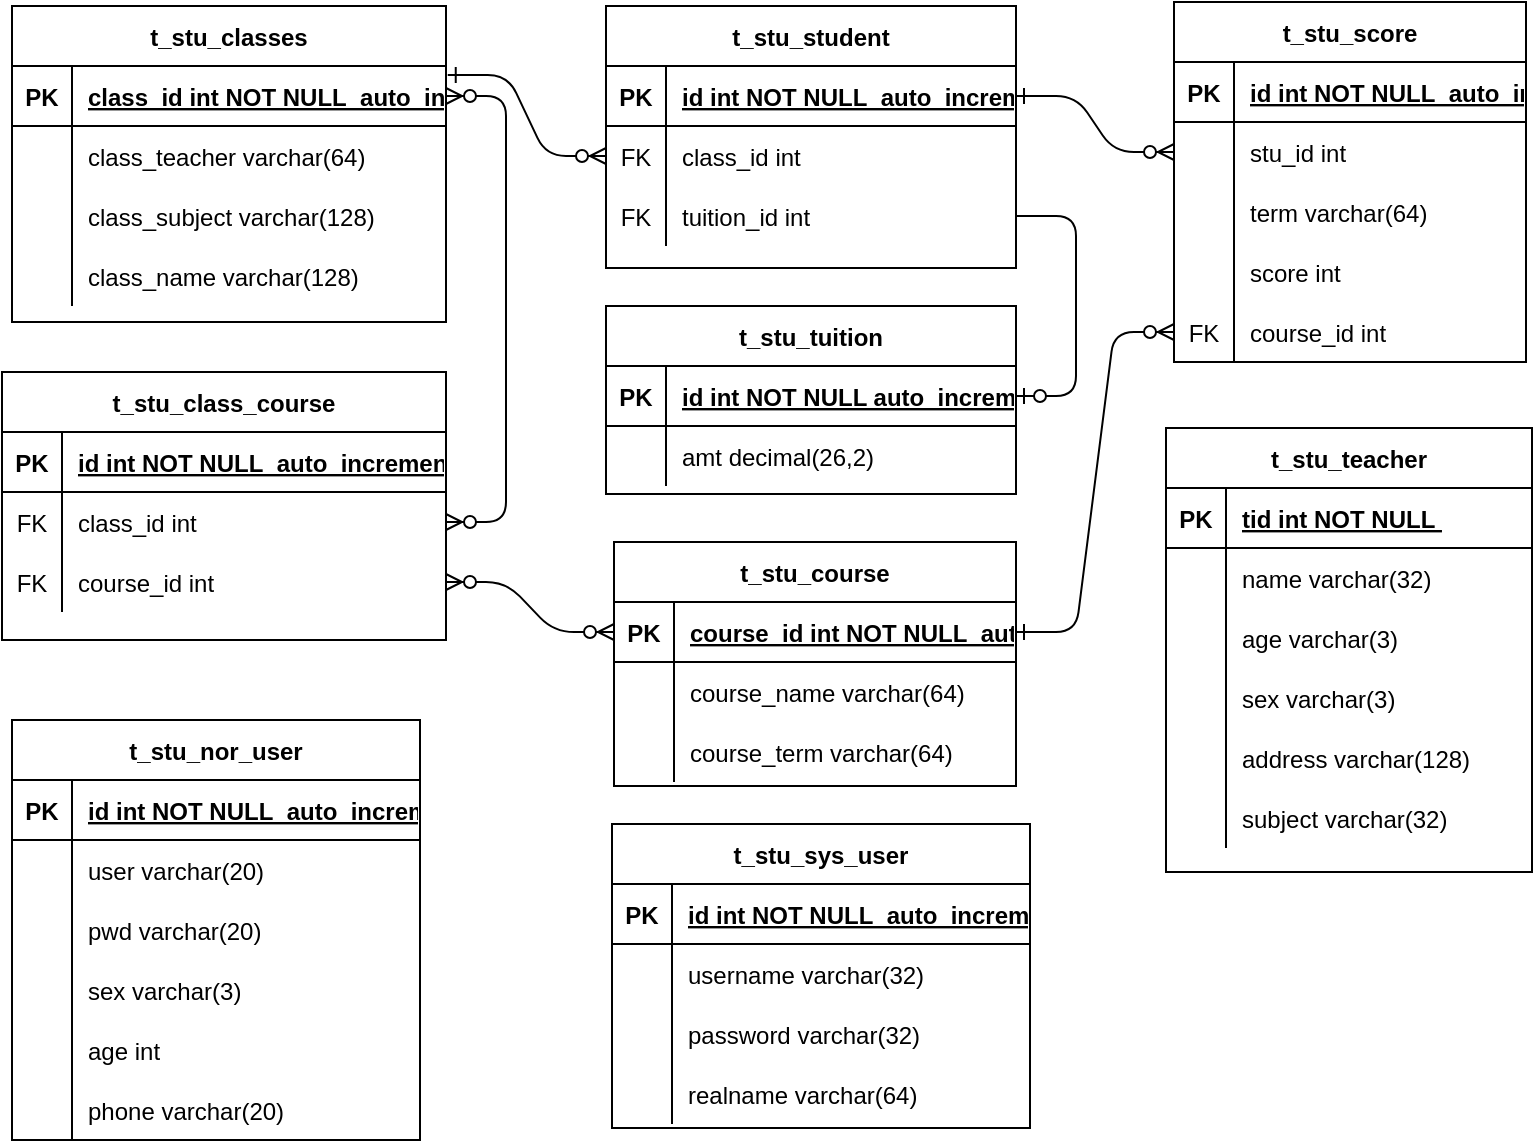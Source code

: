 <mxfile version="21.1.8" type="github">
  <diagram id="R2lEEEUBdFMjLlhIrx00" name="Page-1">
    <mxGraphModel dx="1657" dy="565" grid="0" gridSize="10" guides="0" tooltips="0" connect="1" arrows="1" fold="1" page="0" pageScale="1" pageWidth="850" pageHeight="1100" math="0" shadow="0" extFonts="Permanent Marker^https://fonts.googleapis.com/css?family=Permanent+Marker">
      <root>
        <mxCell id="0" />
        <mxCell id="1" parent="0" />
        <mxCell id="C-vyLk0tnHw3VtMMgP7b-1" value="" style="edgeStyle=entityRelationEdgeStyle;endArrow=ERzeroToMany;startArrow=ERone;endFill=1;startFill=0;entryX=0;entryY=0.5;entryDx=0;entryDy=0;" parent="1" source="C-vyLk0tnHw3VtMMgP7b-24" target="CtIm1DwIlaCjis7J_tnF-36" edge="1">
          <mxGeometry width="100" height="100" relative="1" as="geometry">
            <mxPoint x="340" y="720" as="sourcePoint" />
            <mxPoint x="440" y="620" as="targetPoint" />
          </mxGeometry>
        </mxCell>
        <mxCell id="C-vyLk0tnHw3VtMMgP7b-23" value="t_stu_student" style="shape=table;startSize=30;container=1;collapsible=1;childLayout=tableLayout;fixedRows=1;rowLines=0;fontStyle=1;align=center;resizeLast=1;" parent="1" vertex="1">
          <mxGeometry x="120" y="120" width="205" height="131" as="geometry">
            <mxRectangle x="120" y="120" width="120" height="30" as="alternateBounds" />
          </mxGeometry>
        </mxCell>
        <mxCell id="C-vyLk0tnHw3VtMMgP7b-24" value="" style="shape=partialRectangle;collapsible=0;dropTarget=0;pointerEvents=0;fillColor=none;points=[[0,0.5],[1,0.5]];portConstraint=eastwest;top=0;left=0;right=0;bottom=1;" parent="C-vyLk0tnHw3VtMMgP7b-23" vertex="1">
          <mxGeometry y="30" width="205" height="30" as="geometry" />
        </mxCell>
        <mxCell id="C-vyLk0tnHw3VtMMgP7b-25" value="PK" style="shape=partialRectangle;overflow=hidden;connectable=0;fillColor=none;top=0;left=0;bottom=0;right=0;fontStyle=1;" parent="C-vyLk0tnHw3VtMMgP7b-24" vertex="1">
          <mxGeometry width="30" height="30" as="geometry">
            <mxRectangle width="30" height="30" as="alternateBounds" />
          </mxGeometry>
        </mxCell>
        <mxCell id="C-vyLk0tnHw3VtMMgP7b-26" value="id int NOT NULL  auto_increment" style="shape=partialRectangle;overflow=hidden;connectable=0;fillColor=none;top=0;left=0;bottom=0;right=0;align=left;spacingLeft=6;fontStyle=5;" parent="C-vyLk0tnHw3VtMMgP7b-24" vertex="1">
          <mxGeometry x="30" width="175" height="30" as="geometry">
            <mxRectangle width="175" height="30" as="alternateBounds" />
          </mxGeometry>
        </mxCell>
        <mxCell id="C-vyLk0tnHw3VtMMgP7b-27" value="" style="shape=partialRectangle;collapsible=0;dropTarget=0;pointerEvents=0;fillColor=none;points=[[0,0.5],[1,0.5]];portConstraint=eastwest;top=0;left=0;right=0;bottom=0;" parent="C-vyLk0tnHw3VtMMgP7b-23" vertex="1">
          <mxGeometry y="60" width="205" height="30" as="geometry" />
        </mxCell>
        <mxCell id="C-vyLk0tnHw3VtMMgP7b-28" value="FK" style="shape=partialRectangle;overflow=hidden;connectable=0;fillColor=none;top=0;left=0;bottom=0;right=0;" parent="C-vyLk0tnHw3VtMMgP7b-27" vertex="1">
          <mxGeometry width="30" height="30" as="geometry">
            <mxRectangle width="30" height="30" as="alternateBounds" />
          </mxGeometry>
        </mxCell>
        <mxCell id="C-vyLk0tnHw3VtMMgP7b-29" value="class_id int" style="shape=partialRectangle;overflow=hidden;connectable=0;fillColor=none;top=0;left=0;bottom=0;right=0;align=left;spacingLeft=6;" parent="C-vyLk0tnHw3VtMMgP7b-27" vertex="1">
          <mxGeometry x="30" width="175" height="30" as="geometry">
            <mxRectangle width="175" height="30" as="alternateBounds" />
          </mxGeometry>
        </mxCell>
        <mxCell id="CtIm1DwIlaCjis7J_tnF-2" value="" style="shape=partialRectangle;collapsible=0;dropTarget=0;pointerEvents=0;fillColor=none;points=[[0,0.5],[1,0.5]];portConstraint=eastwest;top=0;left=0;right=0;bottom=0;" parent="C-vyLk0tnHw3VtMMgP7b-23" vertex="1">
          <mxGeometry y="90" width="205" height="30" as="geometry" />
        </mxCell>
        <mxCell id="CtIm1DwIlaCjis7J_tnF-3" value="FK" style="shape=partialRectangle;overflow=hidden;connectable=0;fillColor=none;top=0;left=0;bottom=0;right=0;" parent="CtIm1DwIlaCjis7J_tnF-2" vertex="1">
          <mxGeometry width="30" height="30" as="geometry">
            <mxRectangle width="30" height="30" as="alternateBounds" />
          </mxGeometry>
        </mxCell>
        <mxCell id="CtIm1DwIlaCjis7J_tnF-4" value="tuition_id int" style="shape=partialRectangle;overflow=hidden;connectable=0;fillColor=none;top=0;left=0;bottom=0;right=0;align=left;spacingLeft=6;" parent="CtIm1DwIlaCjis7J_tnF-2" vertex="1">
          <mxGeometry x="30" width="175" height="30" as="geometry">
            <mxRectangle width="175" height="30" as="alternateBounds" />
          </mxGeometry>
        </mxCell>
        <mxCell id="CtIm1DwIlaCjis7J_tnF-5" value="t_stu_course" style="shape=table;startSize=30;container=1;collapsible=1;childLayout=tableLayout;fixedRows=1;rowLines=0;fontStyle=1;align=center;resizeLast=1;" parent="1" vertex="1">
          <mxGeometry x="124" y="388" width="201" height="122" as="geometry">
            <mxRectangle x="120" y="120" width="120" height="30" as="alternateBounds" />
          </mxGeometry>
        </mxCell>
        <mxCell id="CtIm1DwIlaCjis7J_tnF-6" value="" style="shape=partialRectangle;collapsible=0;dropTarget=0;pointerEvents=0;fillColor=none;points=[[0,0.5],[1,0.5]];portConstraint=eastwest;top=0;left=0;right=0;bottom=1;" parent="CtIm1DwIlaCjis7J_tnF-5" vertex="1">
          <mxGeometry y="30" width="201" height="30" as="geometry" />
        </mxCell>
        <mxCell id="CtIm1DwIlaCjis7J_tnF-7" value="PK" style="shape=partialRectangle;overflow=hidden;connectable=0;fillColor=none;top=0;left=0;bottom=0;right=0;fontStyle=1;" parent="CtIm1DwIlaCjis7J_tnF-6" vertex="1">
          <mxGeometry width="30" height="30" as="geometry">
            <mxRectangle width="30" height="30" as="alternateBounds" />
          </mxGeometry>
        </mxCell>
        <mxCell id="CtIm1DwIlaCjis7J_tnF-8" value="course_id int NOT NULL  auto_increment" style="shape=partialRectangle;overflow=hidden;connectable=0;fillColor=none;top=0;left=0;bottom=0;right=0;align=left;spacingLeft=6;fontStyle=5;" parent="CtIm1DwIlaCjis7J_tnF-6" vertex="1">
          <mxGeometry x="30" width="171" height="30" as="geometry">
            <mxRectangle width="171" height="30" as="alternateBounds" />
          </mxGeometry>
        </mxCell>
        <mxCell id="CtIm1DwIlaCjis7J_tnF-9" value="" style="shape=partialRectangle;collapsible=0;dropTarget=0;pointerEvents=0;fillColor=none;points=[[0,0.5],[1,0.5]];portConstraint=eastwest;top=0;left=0;right=0;bottom=0;" parent="CtIm1DwIlaCjis7J_tnF-5" vertex="1">
          <mxGeometry y="60" width="201" height="30" as="geometry" />
        </mxCell>
        <mxCell id="CtIm1DwIlaCjis7J_tnF-10" value="" style="shape=partialRectangle;overflow=hidden;connectable=0;fillColor=none;top=0;left=0;bottom=0;right=0;" parent="CtIm1DwIlaCjis7J_tnF-9" vertex="1">
          <mxGeometry width="30" height="30" as="geometry">
            <mxRectangle width="30" height="30" as="alternateBounds" />
          </mxGeometry>
        </mxCell>
        <mxCell id="CtIm1DwIlaCjis7J_tnF-11" value="course_name varchar(64)" style="shape=partialRectangle;overflow=hidden;connectable=0;fillColor=none;top=0;left=0;bottom=0;right=0;align=left;spacingLeft=6;" parent="CtIm1DwIlaCjis7J_tnF-9" vertex="1">
          <mxGeometry x="30" width="171" height="30" as="geometry">
            <mxRectangle width="171" height="30" as="alternateBounds" />
          </mxGeometry>
        </mxCell>
        <mxCell id="CtIm1DwIlaCjis7J_tnF-12" value="" style="shape=partialRectangle;collapsible=0;dropTarget=0;pointerEvents=0;fillColor=none;points=[[0,0.5],[1,0.5]];portConstraint=eastwest;top=0;left=0;right=0;bottom=0;" parent="CtIm1DwIlaCjis7J_tnF-5" vertex="1">
          <mxGeometry y="90" width="201" height="30" as="geometry" />
        </mxCell>
        <mxCell id="CtIm1DwIlaCjis7J_tnF-13" value="" style="shape=partialRectangle;overflow=hidden;connectable=0;fillColor=none;top=0;left=0;bottom=0;right=0;" parent="CtIm1DwIlaCjis7J_tnF-12" vertex="1">
          <mxGeometry width="30" height="30" as="geometry">
            <mxRectangle width="30" height="30" as="alternateBounds" />
          </mxGeometry>
        </mxCell>
        <mxCell id="CtIm1DwIlaCjis7J_tnF-14" value="course_term varchar(64)" style="shape=partialRectangle;overflow=hidden;connectable=0;fillColor=none;top=0;left=0;bottom=0;right=0;align=left;spacingLeft=6;" parent="CtIm1DwIlaCjis7J_tnF-12" vertex="1">
          <mxGeometry x="30" width="171" height="30" as="geometry">
            <mxRectangle width="171" height="30" as="alternateBounds" />
          </mxGeometry>
        </mxCell>
        <mxCell id="CtIm1DwIlaCjis7J_tnF-15" value="t_stu_classes" style="shape=table;startSize=30;container=1;collapsible=1;childLayout=tableLayout;fixedRows=1;rowLines=0;fontStyle=1;align=center;resizeLast=1;" parent="1" vertex="1">
          <mxGeometry x="-177" y="120" width="217" height="158" as="geometry">
            <mxRectangle x="120" y="120" width="120" height="30" as="alternateBounds" />
          </mxGeometry>
        </mxCell>
        <mxCell id="CtIm1DwIlaCjis7J_tnF-16" value="" style="shape=partialRectangle;collapsible=0;dropTarget=0;pointerEvents=0;fillColor=none;points=[[0,0.5],[1,0.5]];portConstraint=eastwest;top=0;left=0;right=0;bottom=1;" parent="CtIm1DwIlaCjis7J_tnF-15" vertex="1">
          <mxGeometry y="30" width="217" height="30" as="geometry" />
        </mxCell>
        <mxCell id="CtIm1DwIlaCjis7J_tnF-17" value="PK" style="shape=partialRectangle;overflow=hidden;connectable=0;fillColor=none;top=0;left=0;bottom=0;right=0;fontStyle=1;" parent="CtIm1DwIlaCjis7J_tnF-16" vertex="1">
          <mxGeometry width="30" height="30" as="geometry">
            <mxRectangle width="30" height="30" as="alternateBounds" />
          </mxGeometry>
        </mxCell>
        <mxCell id="CtIm1DwIlaCjis7J_tnF-18" value="class_id int NOT NULL  auto_increment" style="shape=partialRectangle;overflow=hidden;connectable=0;fillColor=none;top=0;left=0;bottom=0;right=0;align=left;spacingLeft=6;fontStyle=5;" parent="CtIm1DwIlaCjis7J_tnF-16" vertex="1">
          <mxGeometry x="30" width="187" height="30" as="geometry">
            <mxRectangle width="187" height="30" as="alternateBounds" />
          </mxGeometry>
        </mxCell>
        <mxCell id="CtIm1DwIlaCjis7J_tnF-19" value="" style="shape=partialRectangle;collapsible=0;dropTarget=0;pointerEvents=0;fillColor=none;points=[[0,0.5],[1,0.5]];portConstraint=eastwest;top=0;left=0;right=0;bottom=0;" parent="CtIm1DwIlaCjis7J_tnF-15" vertex="1">
          <mxGeometry y="60" width="217" height="30" as="geometry" />
        </mxCell>
        <mxCell id="CtIm1DwIlaCjis7J_tnF-20" value="" style="shape=partialRectangle;overflow=hidden;connectable=0;fillColor=none;top=0;left=0;bottom=0;right=0;" parent="CtIm1DwIlaCjis7J_tnF-19" vertex="1">
          <mxGeometry width="30" height="30" as="geometry">
            <mxRectangle width="30" height="30" as="alternateBounds" />
          </mxGeometry>
        </mxCell>
        <mxCell id="CtIm1DwIlaCjis7J_tnF-21" value="class_teacher varchar(64)" style="shape=partialRectangle;overflow=hidden;connectable=0;fillColor=none;top=0;left=0;bottom=0;right=0;align=left;spacingLeft=6;" parent="CtIm1DwIlaCjis7J_tnF-19" vertex="1">
          <mxGeometry x="30" width="187" height="30" as="geometry">
            <mxRectangle width="187" height="30" as="alternateBounds" />
          </mxGeometry>
        </mxCell>
        <mxCell id="CtIm1DwIlaCjis7J_tnF-22" value="" style="shape=partialRectangle;collapsible=0;dropTarget=0;pointerEvents=0;fillColor=none;points=[[0,0.5],[1,0.5]];portConstraint=eastwest;top=0;left=0;right=0;bottom=0;" parent="CtIm1DwIlaCjis7J_tnF-15" vertex="1">
          <mxGeometry y="90" width="217" height="30" as="geometry" />
        </mxCell>
        <mxCell id="CtIm1DwIlaCjis7J_tnF-23" value="" style="shape=partialRectangle;overflow=hidden;connectable=0;fillColor=none;top=0;left=0;bottom=0;right=0;" parent="CtIm1DwIlaCjis7J_tnF-22" vertex="1">
          <mxGeometry width="30" height="30" as="geometry">
            <mxRectangle width="30" height="30" as="alternateBounds" />
          </mxGeometry>
        </mxCell>
        <mxCell id="CtIm1DwIlaCjis7J_tnF-24" value="class_subject varchar(128)" style="shape=partialRectangle;overflow=hidden;connectable=0;fillColor=none;top=0;left=0;bottom=0;right=0;align=left;spacingLeft=6;" parent="CtIm1DwIlaCjis7J_tnF-22" vertex="1">
          <mxGeometry x="30" width="187" height="30" as="geometry">
            <mxRectangle width="187" height="30" as="alternateBounds" />
          </mxGeometry>
        </mxCell>
        <mxCell id="CtIm1DwIlaCjis7J_tnF-25" value="" style="shape=partialRectangle;collapsible=0;dropTarget=0;pointerEvents=0;fillColor=none;points=[[0,0.5],[1,0.5]];portConstraint=eastwest;top=0;left=0;right=0;bottom=0;" parent="CtIm1DwIlaCjis7J_tnF-15" vertex="1">
          <mxGeometry y="120" width="217" height="30" as="geometry" />
        </mxCell>
        <mxCell id="CtIm1DwIlaCjis7J_tnF-26" value="" style="shape=partialRectangle;overflow=hidden;connectable=0;fillColor=none;top=0;left=0;bottom=0;right=0;" parent="CtIm1DwIlaCjis7J_tnF-25" vertex="1">
          <mxGeometry width="30" height="30" as="geometry">
            <mxRectangle width="30" height="30" as="alternateBounds" />
          </mxGeometry>
        </mxCell>
        <mxCell id="CtIm1DwIlaCjis7J_tnF-27" value="class_name varchar(128)" style="shape=partialRectangle;overflow=hidden;connectable=0;fillColor=none;top=0;left=0;bottom=0;right=0;align=left;spacingLeft=6;" parent="CtIm1DwIlaCjis7J_tnF-25" vertex="1">
          <mxGeometry x="30" width="187" height="30" as="geometry">
            <mxRectangle width="187" height="30" as="alternateBounds" />
          </mxGeometry>
        </mxCell>
        <mxCell id="CtIm1DwIlaCjis7J_tnF-32" value="t_stu_score" style="shape=table;startSize=30;container=1;collapsible=1;childLayout=tableLayout;fixedRows=1;rowLines=0;fontStyle=1;align=center;resizeLast=1;" parent="1" vertex="1">
          <mxGeometry x="404" y="118" width="176" height="180" as="geometry">
            <mxRectangle x="450" y="119" width="120" height="30" as="alternateBounds" />
          </mxGeometry>
        </mxCell>
        <mxCell id="CtIm1DwIlaCjis7J_tnF-33" value="" style="shape=partialRectangle;collapsible=0;dropTarget=0;pointerEvents=0;fillColor=none;points=[[0,0.5],[1,0.5]];portConstraint=eastwest;top=0;left=0;right=0;bottom=1;" parent="CtIm1DwIlaCjis7J_tnF-32" vertex="1">
          <mxGeometry y="30" width="176" height="30" as="geometry" />
        </mxCell>
        <mxCell id="CtIm1DwIlaCjis7J_tnF-34" value="PK" style="shape=partialRectangle;overflow=hidden;connectable=0;fillColor=none;top=0;left=0;bottom=0;right=0;fontStyle=1;" parent="CtIm1DwIlaCjis7J_tnF-33" vertex="1">
          <mxGeometry width="30" height="30" as="geometry">
            <mxRectangle width="30" height="30" as="alternateBounds" />
          </mxGeometry>
        </mxCell>
        <mxCell id="CtIm1DwIlaCjis7J_tnF-35" value="id int NOT NULL  auto_increment" style="shape=partialRectangle;overflow=hidden;connectable=0;fillColor=none;top=0;left=0;bottom=0;right=0;align=left;spacingLeft=6;fontStyle=5;" parent="CtIm1DwIlaCjis7J_tnF-33" vertex="1">
          <mxGeometry x="30" width="146" height="30" as="geometry">
            <mxRectangle width="146" height="30" as="alternateBounds" />
          </mxGeometry>
        </mxCell>
        <mxCell id="CtIm1DwIlaCjis7J_tnF-36" value="" style="shape=partialRectangle;collapsible=0;dropTarget=0;pointerEvents=0;fillColor=none;points=[[0,0.5],[1,0.5]];portConstraint=eastwest;top=0;left=0;right=0;bottom=0;" parent="CtIm1DwIlaCjis7J_tnF-32" vertex="1">
          <mxGeometry y="60" width="176" height="30" as="geometry" />
        </mxCell>
        <mxCell id="CtIm1DwIlaCjis7J_tnF-37" value="" style="shape=partialRectangle;overflow=hidden;connectable=0;fillColor=none;top=0;left=0;bottom=0;right=0;" parent="CtIm1DwIlaCjis7J_tnF-36" vertex="1">
          <mxGeometry width="30" height="30" as="geometry">
            <mxRectangle width="30" height="30" as="alternateBounds" />
          </mxGeometry>
        </mxCell>
        <mxCell id="CtIm1DwIlaCjis7J_tnF-38" value="stu_id int" style="shape=partialRectangle;overflow=hidden;connectable=0;fillColor=none;top=0;left=0;bottom=0;right=0;align=left;spacingLeft=6;" parent="CtIm1DwIlaCjis7J_tnF-36" vertex="1">
          <mxGeometry x="30" width="146" height="30" as="geometry">
            <mxRectangle width="146" height="30" as="alternateBounds" />
          </mxGeometry>
        </mxCell>
        <mxCell id="CtIm1DwIlaCjis7J_tnF-39" value="" style="shape=partialRectangle;collapsible=0;dropTarget=0;pointerEvents=0;fillColor=none;points=[[0,0.5],[1,0.5]];portConstraint=eastwest;top=0;left=0;right=0;bottom=0;" parent="CtIm1DwIlaCjis7J_tnF-32" vertex="1">
          <mxGeometry y="90" width="176" height="30" as="geometry" />
        </mxCell>
        <mxCell id="CtIm1DwIlaCjis7J_tnF-40" value="" style="shape=partialRectangle;overflow=hidden;connectable=0;fillColor=none;top=0;left=0;bottom=0;right=0;" parent="CtIm1DwIlaCjis7J_tnF-39" vertex="1">
          <mxGeometry width="30" height="30" as="geometry">
            <mxRectangle width="30" height="30" as="alternateBounds" />
          </mxGeometry>
        </mxCell>
        <mxCell id="CtIm1DwIlaCjis7J_tnF-41" value="term varchar(64)" style="shape=partialRectangle;overflow=hidden;connectable=0;fillColor=none;top=0;left=0;bottom=0;right=0;align=left;spacingLeft=6;" parent="CtIm1DwIlaCjis7J_tnF-39" vertex="1">
          <mxGeometry x="30" width="146" height="30" as="geometry">
            <mxRectangle width="146" height="30" as="alternateBounds" />
          </mxGeometry>
        </mxCell>
        <mxCell id="CtIm1DwIlaCjis7J_tnF-42" value="" style="shape=partialRectangle;collapsible=0;dropTarget=0;pointerEvents=0;fillColor=none;points=[[0,0.5],[1,0.5]];portConstraint=eastwest;top=0;left=0;right=0;bottom=0;" parent="CtIm1DwIlaCjis7J_tnF-32" vertex="1">
          <mxGeometry y="120" width="176" height="30" as="geometry" />
        </mxCell>
        <mxCell id="CtIm1DwIlaCjis7J_tnF-43" value="" style="shape=partialRectangle;overflow=hidden;connectable=0;fillColor=none;top=0;left=0;bottom=0;right=0;" parent="CtIm1DwIlaCjis7J_tnF-42" vertex="1">
          <mxGeometry width="30" height="30" as="geometry">
            <mxRectangle width="30" height="30" as="alternateBounds" />
          </mxGeometry>
        </mxCell>
        <mxCell id="CtIm1DwIlaCjis7J_tnF-44" value="score int" style="shape=partialRectangle;overflow=hidden;connectable=0;fillColor=none;top=0;left=0;bottom=0;right=0;align=left;spacingLeft=6;" parent="CtIm1DwIlaCjis7J_tnF-42" vertex="1">
          <mxGeometry x="30" width="146" height="30" as="geometry">
            <mxRectangle width="146" height="30" as="alternateBounds" />
          </mxGeometry>
        </mxCell>
        <mxCell id="CtIm1DwIlaCjis7J_tnF-45" value="" style="shape=partialRectangle;collapsible=0;dropTarget=0;pointerEvents=0;fillColor=none;points=[[0,0.5],[1,0.5]];portConstraint=eastwest;top=0;left=0;right=0;bottom=0;" parent="CtIm1DwIlaCjis7J_tnF-32" vertex="1">
          <mxGeometry y="150" width="176" height="30" as="geometry" />
        </mxCell>
        <mxCell id="CtIm1DwIlaCjis7J_tnF-46" value="FK" style="shape=partialRectangle;overflow=hidden;connectable=0;fillColor=none;top=0;left=0;bottom=0;right=0;" parent="CtIm1DwIlaCjis7J_tnF-45" vertex="1">
          <mxGeometry width="30" height="30" as="geometry">
            <mxRectangle width="30" height="30" as="alternateBounds" />
          </mxGeometry>
        </mxCell>
        <mxCell id="CtIm1DwIlaCjis7J_tnF-47" value="course_id int" style="shape=partialRectangle;overflow=hidden;connectable=0;fillColor=none;top=0;left=0;bottom=0;right=0;align=left;spacingLeft=6;" parent="CtIm1DwIlaCjis7J_tnF-45" vertex="1">
          <mxGeometry x="30" width="146" height="30" as="geometry">
            <mxRectangle width="146" height="30" as="alternateBounds" />
          </mxGeometry>
        </mxCell>
        <mxCell id="CtIm1DwIlaCjis7J_tnF-48" value="" style="edgeStyle=entityRelationEdgeStyle;endArrow=ERzeroToMany;startArrow=ERone;endFill=1;startFill=0;exitX=1;exitY=0.5;exitDx=0;exitDy=0;" parent="1" source="CtIm1DwIlaCjis7J_tnF-6" target="CtIm1DwIlaCjis7J_tnF-45" edge="1">
          <mxGeometry width="100" height="100" relative="1" as="geometry">
            <mxPoint x="380" y="175" as="sourcePoint" />
            <mxPoint x="460" y="185" as="targetPoint" />
          </mxGeometry>
        </mxCell>
        <mxCell id="CtIm1DwIlaCjis7J_tnF-49" value="t_stu_class_course" style="shape=table;startSize=30;container=1;collapsible=1;childLayout=tableLayout;fixedRows=1;rowLines=0;fontStyle=1;align=center;resizeLast=1;" parent="1" vertex="1">
          <mxGeometry x="-182" y="303" width="222" height="134" as="geometry">
            <mxRectangle x="120" y="120" width="120" height="30" as="alternateBounds" />
          </mxGeometry>
        </mxCell>
        <mxCell id="CtIm1DwIlaCjis7J_tnF-50" value="" style="shape=partialRectangle;collapsible=0;dropTarget=0;pointerEvents=0;fillColor=none;points=[[0,0.5],[1,0.5]];portConstraint=eastwest;top=0;left=0;right=0;bottom=1;" parent="CtIm1DwIlaCjis7J_tnF-49" vertex="1">
          <mxGeometry y="30" width="222" height="30" as="geometry" />
        </mxCell>
        <mxCell id="CtIm1DwIlaCjis7J_tnF-51" value="PK" style="shape=partialRectangle;overflow=hidden;connectable=0;fillColor=none;top=0;left=0;bottom=0;right=0;fontStyle=1;" parent="CtIm1DwIlaCjis7J_tnF-50" vertex="1">
          <mxGeometry width="30" height="30" as="geometry">
            <mxRectangle width="30" height="30" as="alternateBounds" />
          </mxGeometry>
        </mxCell>
        <mxCell id="CtIm1DwIlaCjis7J_tnF-52" value="id int NOT NULL  auto_increment" style="shape=partialRectangle;overflow=hidden;connectable=0;fillColor=none;top=0;left=0;bottom=0;right=0;align=left;spacingLeft=6;fontStyle=5;" parent="CtIm1DwIlaCjis7J_tnF-50" vertex="1">
          <mxGeometry x="30" width="192" height="30" as="geometry">
            <mxRectangle width="192" height="30" as="alternateBounds" />
          </mxGeometry>
        </mxCell>
        <mxCell id="CtIm1DwIlaCjis7J_tnF-53" value="" style="shape=partialRectangle;collapsible=0;dropTarget=0;pointerEvents=0;fillColor=none;points=[[0,0.5],[1,0.5]];portConstraint=eastwest;top=0;left=0;right=0;bottom=0;" parent="CtIm1DwIlaCjis7J_tnF-49" vertex="1">
          <mxGeometry y="60" width="222" height="30" as="geometry" />
        </mxCell>
        <mxCell id="CtIm1DwIlaCjis7J_tnF-54" value="FK" style="shape=partialRectangle;overflow=hidden;connectable=0;fillColor=none;top=0;left=0;bottom=0;right=0;" parent="CtIm1DwIlaCjis7J_tnF-53" vertex="1">
          <mxGeometry width="30" height="30" as="geometry">
            <mxRectangle width="30" height="30" as="alternateBounds" />
          </mxGeometry>
        </mxCell>
        <mxCell id="CtIm1DwIlaCjis7J_tnF-55" value="class_id int" style="shape=partialRectangle;overflow=hidden;connectable=0;fillColor=none;top=0;left=0;bottom=0;right=0;align=left;spacingLeft=6;" parent="CtIm1DwIlaCjis7J_tnF-53" vertex="1">
          <mxGeometry x="30" width="192" height="30" as="geometry">
            <mxRectangle width="192" height="30" as="alternateBounds" />
          </mxGeometry>
        </mxCell>
        <mxCell id="CtIm1DwIlaCjis7J_tnF-56" value="" style="shape=partialRectangle;collapsible=0;dropTarget=0;pointerEvents=0;fillColor=none;points=[[0,0.5],[1,0.5]];portConstraint=eastwest;top=0;left=0;right=0;bottom=0;" parent="CtIm1DwIlaCjis7J_tnF-49" vertex="1">
          <mxGeometry y="90" width="222" height="30" as="geometry" />
        </mxCell>
        <mxCell id="CtIm1DwIlaCjis7J_tnF-57" value="FK" style="shape=partialRectangle;overflow=hidden;connectable=0;fillColor=none;top=0;left=0;bottom=0;right=0;" parent="CtIm1DwIlaCjis7J_tnF-56" vertex="1">
          <mxGeometry width="30" height="30" as="geometry">
            <mxRectangle width="30" height="30" as="alternateBounds" />
          </mxGeometry>
        </mxCell>
        <mxCell id="CtIm1DwIlaCjis7J_tnF-58" value="course_id int" style="shape=partialRectangle;overflow=hidden;connectable=0;fillColor=none;top=0;left=0;bottom=0;right=0;align=left;spacingLeft=6;" parent="CtIm1DwIlaCjis7J_tnF-56" vertex="1">
          <mxGeometry x="30" width="192" height="30" as="geometry">
            <mxRectangle width="192" height="30" as="alternateBounds" />
          </mxGeometry>
        </mxCell>
        <mxCell id="CtIm1DwIlaCjis7J_tnF-59" value="" style="edgeStyle=entityRelationEdgeStyle;endArrow=ERzeroToMany;startArrow=ERone;endFill=1;startFill=0;exitX=1.004;exitY=0.15;exitDx=0;exitDy=0;exitPerimeter=0;" parent="1" source="CtIm1DwIlaCjis7J_tnF-16" target="C-vyLk0tnHw3VtMMgP7b-27" edge="1">
          <mxGeometry width="100" height="100" relative="1" as="geometry">
            <mxPoint x="20" y="160" as="sourcePoint" />
            <mxPoint x="100" y="170" as="targetPoint" />
          </mxGeometry>
        </mxCell>
        <mxCell id="CtIm1DwIlaCjis7J_tnF-66" value="" style="edgeStyle=entityRelationEdgeStyle;fontSize=12;html=1;endArrow=ERzeroToMany;endFill=1;startArrow=ERzeroToMany;rounded=1;exitX=1;exitY=0.5;exitDx=0;exitDy=0;entryX=0;entryY=0.5;entryDx=0;entryDy=0;" parent="1" source="CtIm1DwIlaCjis7J_tnF-56" target="CtIm1DwIlaCjis7J_tnF-6" edge="1">
          <mxGeometry width="100" height="100" relative="1" as="geometry">
            <mxPoint x="30" y="410" as="sourcePoint" />
            <mxPoint x="130" y="310" as="targetPoint" />
          </mxGeometry>
        </mxCell>
        <mxCell id="CtIm1DwIlaCjis7J_tnF-67" value="" style="edgeStyle=entityRelationEdgeStyle;fontSize=12;html=1;endArrow=ERzeroToMany;endFill=1;startArrow=ERzeroToMany;rounded=1;exitX=1;exitY=0.5;exitDx=0;exitDy=0;entryX=1;entryY=0.5;entryDx=0;entryDy=0;" parent="1" source="CtIm1DwIlaCjis7J_tnF-16" target="CtIm1DwIlaCjis7J_tnF-53" edge="1">
          <mxGeometry width="100" height="100" relative="1" as="geometry">
            <mxPoint x="30" y="370" as="sourcePoint" />
            <mxPoint x="150" y="215" as="targetPoint" />
          </mxGeometry>
        </mxCell>
        <mxCell id="CtIm1DwIlaCjis7J_tnF-68" value="t_stu_tuition" style="shape=table;startSize=30;container=1;collapsible=1;childLayout=tableLayout;fixedRows=1;rowLines=0;fontStyle=1;align=center;resizeLast=1;" parent="1" vertex="1">
          <mxGeometry x="120" y="270" width="205" height="94" as="geometry" />
        </mxCell>
        <mxCell id="CtIm1DwIlaCjis7J_tnF-69" value="" style="shape=partialRectangle;collapsible=0;dropTarget=0;pointerEvents=0;fillColor=none;points=[[0,0.5],[1,0.5]];portConstraint=eastwest;top=0;left=0;right=0;bottom=1;" parent="CtIm1DwIlaCjis7J_tnF-68" vertex="1">
          <mxGeometry y="30" width="205" height="30" as="geometry" />
        </mxCell>
        <mxCell id="CtIm1DwIlaCjis7J_tnF-70" value="PK" style="shape=partialRectangle;overflow=hidden;connectable=0;fillColor=none;top=0;left=0;bottom=0;right=0;fontStyle=1;" parent="CtIm1DwIlaCjis7J_tnF-69" vertex="1">
          <mxGeometry width="30" height="30" as="geometry">
            <mxRectangle width="30" height="30" as="alternateBounds" />
          </mxGeometry>
        </mxCell>
        <mxCell id="CtIm1DwIlaCjis7J_tnF-71" value="id int NOT NULL auto_increment" style="shape=partialRectangle;overflow=hidden;connectable=0;fillColor=none;top=0;left=0;bottom=0;right=0;align=left;spacingLeft=6;fontStyle=5;" parent="CtIm1DwIlaCjis7J_tnF-69" vertex="1">
          <mxGeometry x="30" width="175" height="30" as="geometry">
            <mxRectangle width="175" height="30" as="alternateBounds" />
          </mxGeometry>
        </mxCell>
        <mxCell id="CtIm1DwIlaCjis7J_tnF-72" value="" style="shape=partialRectangle;collapsible=0;dropTarget=0;pointerEvents=0;fillColor=none;points=[[0,0.5],[1,0.5]];portConstraint=eastwest;top=0;left=0;right=0;bottom=0;" parent="CtIm1DwIlaCjis7J_tnF-68" vertex="1">
          <mxGeometry y="60" width="205" height="30" as="geometry" />
        </mxCell>
        <mxCell id="CtIm1DwIlaCjis7J_tnF-73" value="" style="shape=partialRectangle;overflow=hidden;connectable=0;fillColor=none;top=0;left=0;bottom=0;right=0;" parent="CtIm1DwIlaCjis7J_tnF-72" vertex="1">
          <mxGeometry width="30" height="30" as="geometry">
            <mxRectangle width="30" height="30" as="alternateBounds" />
          </mxGeometry>
        </mxCell>
        <mxCell id="CtIm1DwIlaCjis7J_tnF-74" value="amt decimal(26,2)" style="shape=partialRectangle;overflow=hidden;connectable=0;fillColor=none;top=0;left=0;bottom=0;right=0;align=left;spacingLeft=6;" parent="CtIm1DwIlaCjis7J_tnF-72" vertex="1">
          <mxGeometry x="30" width="175" height="30" as="geometry">
            <mxRectangle width="175" height="30" as="alternateBounds" />
          </mxGeometry>
        </mxCell>
        <mxCell id="CtIm1DwIlaCjis7J_tnF-78" value="" style="edgeStyle=entityRelationEdgeStyle;fontSize=12;html=1;endArrow=ERzeroToOne;endFill=1;rounded=1;exitX=1;exitY=0.5;exitDx=0;exitDy=0;entryX=1;entryY=0.5;entryDx=0;entryDy=0;" parent="1" source="CtIm1DwIlaCjis7J_tnF-2" target="CtIm1DwIlaCjis7J_tnF-69" edge="1">
          <mxGeometry width="100" height="100" relative="1" as="geometry">
            <mxPoint x="40" y="420" as="sourcePoint" />
            <mxPoint x="110" y="310" as="targetPoint" />
          </mxGeometry>
        </mxCell>
        <mxCell id="CtIm1DwIlaCjis7J_tnF-79" value="t_stu_teacher" style="shape=table;startSize=30;container=1;collapsible=1;childLayout=tableLayout;fixedRows=1;rowLines=0;fontStyle=1;align=center;resizeLast=1;" parent="1" vertex="1">
          <mxGeometry x="400" y="331" width="183" height="222" as="geometry" />
        </mxCell>
        <mxCell id="CtIm1DwIlaCjis7J_tnF-80" value="" style="shape=partialRectangle;collapsible=0;dropTarget=0;pointerEvents=0;fillColor=none;points=[[0,0.5],[1,0.5]];portConstraint=eastwest;top=0;left=0;right=0;bottom=1;" parent="CtIm1DwIlaCjis7J_tnF-79" vertex="1">
          <mxGeometry y="30" width="183" height="30" as="geometry" />
        </mxCell>
        <mxCell id="CtIm1DwIlaCjis7J_tnF-81" value="PK" style="shape=partialRectangle;overflow=hidden;connectable=0;fillColor=none;top=0;left=0;bottom=0;right=0;fontStyle=1;" parent="CtIm1DwIlaCjis7J_tnF-80" vertex="1">
          <mxGeometry width="30" height="30" as="geometry">
            <mxRectangle width="30" height="30" as="alternateBounds" />
          </mxGeometry>
        </mxCell>
        <mxCell id="CtIm1DwIlaCjis7J_tnF-82" value="tid int NOT NULL " style="shape=partialRectangle;overflow=hidden;connectable=0;fillColor=none;top=0;left=0;bottom=0;right=0;align=left;spacingLeft=6;fontStyle=5;" parent="CtIm1DwIlaCjis7J_tnF-80" vertex="1">
          <mxGeometry x="30" width="153" height="30" as="geometry">
            <mxRectangle width="153" height="30" as="alternateBounds" />
          </mxGeometry>
        </mxCell>
        <mxCell id="CtIm1DwIlaCjis7J_tnF-83" value="" style="shape=partialRectangle;collapsible=0;dropTarget=0;pointerEvents=0;fillColor=none;points=[[0,0.5],[1,0.5]];portConstraint=eastwest;top=0;left=0;right=0;bottom=0;" parent="CtIm1DwIlaCjis7J_tnF-79" vertex="1">
          <mxGeometry y="60" width="183" height="30" as="geometry" />
        </mxCell>
        <mxCell id="CtIm1DwIlaCjis7J_tnF-84" value="" style="shape=partialRectangle;overflow=hidden;connectable=0;fillColor=none;top=0;left=0;bottom=0;right=0;" parent="CtIm1DwIlaCjis7J_tnF-83" vertex="1">
          <mxGeometry width="30" height="30" as="geometry">
            <mxRectangle width="30" height="30" as="alternateBounds" />
          </mxGeometry>
        </mxCell>
        <mxCell id="CtIm1DwIlaCjis7J_tnF-85" value="name varchar(32)" style="shape=partialRectangle;overflow=hidden;connectable=0;fillColor=none;top=0;left=0;bottom=0;right=0;align=left;spacingLeft=6;" parent="CtIm1DwIlaCjis7J_tnF-83" vertex="1">
          <mxGeometry x="30" width="153" height="30" as="geometry">
            <mxRectangle width="153" height="30" as="alternateBounds" />
          </mxGeometry>
        </mxCell>
        <mxCell id="CtIm1DwIlaCjis7J_tnF-86" value="" style="shape=partialRectangle;collapsible=0;dropTarget=0;pointerEvents=0;fillColor=none;points=[[0,0.5],[1,0.5]];portConstraint=eastwest;top=0;left=0;right=0;bottom=0;" parent="CtIm1DwIlaCjis7J_tnF-79" vertex="1">
          <mxGeometry y="90" width="183" height="30" as="geometry" />
        </mxCell>
        <mxCell id="CtIm1DwIlaCjis7J_tnF-87" value="" style="shape=partialRectangle;overflow=hidden;connectable=0;fillColor=none;top=0;left=0;bottom=0;right=0;" parent="CtIm1DwIlaCjis7J_tnF-86" vertex="1">
          <mxGeometry width="30" height="30" as="geometry">
            <mxRectangle width="30" height="30" as="alternateBounds" />
          </mxGeometry>
        </mxCell>
        <mxCell id="CtIm1DwIlaCjis7J_tnF-88" value="age varchar(3)" style="shape=partialRectangle;overflow=hidden;connectable=0;fillColor=none;top=0;left=0;bottom=0;right=0;align=left;spacingLeft=6;" parent="CtIm1DwIlaCjis7J_tnF-86" vertex="1">
          <mxGeometry x="30" width="153" height="30" as="geometry">
            <mxRectangle width="153" height="30" as="alternateBounds" />
          </mxGeometry>
        </mxCell>
        <mxCell id="CtIm1DwIlaCjis7J_tnF-89" value="" style="shape=partialRectangle;collapsible=0;dropTarget=0;pointerEvents=0;fillColor=none;points=[[0,0.5],[1,0.5]];portConstraint=eastwest;top=0;left=0;right=0;bottom=0;" parent="CtIm1DwIlaCjis7J_tnF-79" vertex="1">
          <mxGeometry y="120" width="183" height="30" as="geometry" />
        </mxCell>
        <mxCell id="CtIm1DwIlaCjis7J_tnF-90" value="" style="shape=partialRectangle;overflow=hidden;connectable=0;fillColor=none;top=0;left=0;bottom=0;right=0;" parent="CtIm1DwIlaCjis7J_tnF-89" vertex="1">
          <mxGeometry width="30" height="30" as="geometry">
            <mxRectangle width="30" height="30" as="alternateBounds" />
          </mxGeometry>
        </mxCell>
        <mxCell id="CtIm1DwIlaCjis7J_tnF-91" value="sex varchar(3)" style="shape=partialRectangle;overflow=hidden;connectable=0;fillColor=none;top=0;left=0;bottom=0;right=0;align=left;spacingLeft=6;" parent="CtIm1DwIlaCjis7J_tnF-89" vertex="1">
          <mxGeometry x="30" width="153" height="30" as="geometry">
            <mxRectangle width="153" height="30" as="alternateBounds" />
          </mxGeometry>
        </mxCell>
        <mxCell id="CtIm1DwIlaCjis7J_tnF-92" value="" style="shape=partialRectangle;collapsible=0;dropTarget=0;pointerEvents=0;fillColor=none;points=[[0,0.5],[1,0.5]];portConstraint=eastwest;top=0;left=0;right=0;bottom=0;" parent="CtIm1DwIlaCjis7J_tnF-79" vertex="1">
          <mxGeometry y="150" width="183" height="30" as="geometry" />
        </mxCell>
        <mxCell id="CtIm1DwIlaCjis7J_tnF-93" value="" style="shape=partialRectangle;overflow=hidden;connectable=0;fillColor=none;top=0;left=0;bottom=0;right=0;" parent="CtIm1DwIlaCjis7J_tnF-92" vertex="1">
          <mxGeometry width="30" height="30" as="geometry">
            <mxRectangle width="30" height="30" as="alternateBounds" />
          </mxGeometry>
        </mxCell>
        <mxCell id="CtIm1DwIlaCjis7J_tnF-94" value="address varchar(128)" style="shape=partialRectangle;overflow=hidden;connectable=0;fillColor=none;top=0;left=0;bottom=0;right=0;align=left;spacingLeft=6;" parent="CtIm1DwIlaCjis7J_tnF-92" vertex="1">
          <mxGeometry x="30" width="153" height="30" as="geometry">
            <mxRectangle width="153" height="30" as="alternateBounds" />
          </mxGeometry>
        </mxCell>
        <mxCell id="CtIm1DwIlaCjis7J_tnF-95" value="" style="shape=partialRectangle;collapsible=0;dropTarget=0;pointerEvents=0;fillColor=none;points=[[0,0.5],[1,0.5]];portConstraint=eastwest;top=0;left=0;right=0;bottom=0;" parent="CtIm1DwIlaCjis7J_tnF-79" vertex="1">
          <mxGeometry y="180" width="183" height="30" as="geometry" />
        </mxCell>
        <mxCell id="CtIm1DwIlaCjis7J_tnF-96" value="" style="shape=partialRectangle;overflow=hidden;connectable=0;fillColor=none;top=0;left=0;bottom=0;right=0;" parent="CtIm1DwIlaCjis7J_tnF-95" vertex="1">
          <mxGeometry width="30" height="30" as="geometry">
            <mxRectangle width="30" height="30" as="alternateBounds" />
          </mxGeometry>
        </mxCell>
        <mxCell id="CtIm1DwIlaCjis7J_tnF-97" value="subject varchar(32)" style="shape=partialRectangle;overflow=hidden;connectable=0;fillColor=none;top=0;left=0;bottom=0;right=0;align=left;spacingLeft=6;" parent="CtIm1DwIlaCjis7J_tnF-95" vertex="1">
          <mxGeometry x="30" width="153" height="30" as="geometry">
            <mxRectangle width="153" height="30" as="alternateBounds" />
          </mxGeometry>
        </mxCell>
        <mxCell id="CtIm1DwIlaCjis7J_tnF-98" value="t_stu_sys_user" style="shape=table;startSize=30;container=1;collapsible=1;childLayout=tableLayout;fixedRows=1;rowLines=0;fontStyle=1;align=center;resizeLast=1;" parent="1" vertex="1">
          <mxGeometry x="123" y="529" width="209" height="152" as="geometry" />
        </mxCell>
        <mxCell id="CtIm1DwIlaCjis7J_tnF-99" value="" style="shape=partialRectangle;collapsible=0;dropTarget=0;pointerEvents=0;fillColor=none;points=[[0,0.5],[1,0.5]];portConstraint=eastwest;top=0;left=0;right=0;bottom=1;" parent="CtIm1DwIlaCjis7J_tnF-98" vertex="1">
          <mxGeometry y="30" width="209" height="30" as="geometry" />
        </mxCell>
        <mxCell id="CtIm1DwIlaCjis7J_tnF-100" value="PK" style="shape=partialRectangle;overflow=hidden;connectable=0;fillColor=none;top=0;left=0;bottom=0;right=0;fontStyle=1;" parent="CtIm1DwIlaCjis7J_tnF-99" vertex="1">
          <mxGeometry width="30" height="30" as="geometry">
            <mxRectangle width="30" height="30" as="alternateBounds" />
          </mxGeometry>
        </mxCell>
        <mxCell id="CtIm1DwIlaCjis7J_tnF-101" value="id int NOT NULL  auto_increment" style="shape=partialRectangle;overflow=hidden;connectable=0;fillColor=none;top=0;left=0;bottom=0;right=0;align=left;spacingLeft=6;fontStyle=5;" parent="CtIm1DwIlaCjis7J_tnF-99" vertex="1">
          <mxGeometry x="30" width="179" height="30" as="geometry">
            <mxRectangle width="179" height="30" as="alternateBounds" />
          </mxGeometry>
        </mxCell>
        <mxCell id="CtIm1DwIlaCjis7J_tnF-102" value="" style="shape=partialRectangle;collapsible=0;dropTarget=0;pointerEvents=0;fillColor=none;points=[[0,0.5],[1,0.5]];portConstraint=eastwest;top=0;left=0;right=0;bottom=0;" parent="CtIm1DwIlaCjis7J_tnF-98" vertex="1">
          <mxGeometry y="60" width="209" height="30" as="geometry" />
        </mxCell>
        <mxCell id="CtIm1DwIlaCjis7J_tnF-103" value="" style="shape=partialRectangle;overflow=hidden;connectable=0;fillColor=none;top=0;left=0;bottom=0;right=0;" parent="CtIm1DwIlaCjis7J_tnF-102" vertex="1">
          <mxGeometry width="30" height="30" as="geometry">
            <mxRectangle width="30" height="30" as="alternateBounds" />
          </mxGeometry>
        </mxCell>
        <mxCell id="CtIm1DwIlaCjis7J_tnF-104" value="username varchar(32)" style="shape=partialRectangle;overflow=hidden;connectable=0;fillColor=none;top=0;left=0;bottom=0;right=0;align=left;spacingLeft=6;" parent="CtIm1DwIlaCjis7J_tnF-102" vertex="1">
          <mxGeometry x="30" width="179" height="30" as="geometry">
            <mxRectangle width="179" height="30" as="alternateBounds" />
          </mxGeometry>
        </mxCell>
        <mxCell id="CtIm1DwIlaCjis7J_tnF-105" value="" style="shape=partialRectangle;collapsible=0;dropTarget=0;pointerEvents=0;fillColor=none;points=[[0,0.5],[1,0.5]];portConstraint=eastwest;top=0;left=0;right=0;bottom=0;" parent="CtIm1DwIlaCjis7J_tnF-98" vertex="1">
          <mxGeometry y="90" width="209" height="30" as="geometry" />
        </mxCell>
        <mxCell id="CtIm1DwIlaCjis7J_tnF-106" value="" style="shape=partialRectangle;overflow=hidden;connectable=0;fillColor=none;top=0;left=0;bottom=0;right=0;" parent="CtIm1DwIlaCjis7J_tnF-105" vertex="1">
          <mxGeometry width="30" height="30" as="geometry">
            <mxRectangle width="30" height="30" as="alternateBounds" />
          </mxGeometry>
        </mxCell>
        <mxCell id="CtIm1DwIlaCjis7J_tnF-107" value="password varchar(32)" style="shape=partialRectangle;overflow=hidden;connectable=0;fillColor=none;top=0;left=0;bottom=0;right=0;align=left;spacingLeft=6;" parent="CtIm1DwIlaCjis7J_tnF-105" vertex="1">
          <mxGeometry x="30" width="179" height="30" as="geometry">
            <mxRectangle width="179" height="30" as="alternateBounds" />
          </mxGeometry>
        </mxCell>
        <mxCell id="CtIm1DwIlaCjis7J_tnF-111" value="" style="shape=partialRectangle;collapsible=0;dropTarget=0;pointerEvents=0;fillColor=none;points=[[0,0.5],[1,0.5]];portConstraint=eastwest;top=0;left=0;right=0;bottom=0;" parent="CtIm1DwIlaCjis7J_tnF-98" vertex="1">
          <mxGeometry y="120" width="209" height="30" as="geometry" />
        </mxCell>
        <mxCell id="CtIm1DwIlaCjis7J_tnF-112" value="" style="shape=partialRectangle;overflow=hidden;connectable=0;fillColor=none;top=0;left=0;bottom=0;right=0;" parent="CtIm1DwIlaCjis7J_tnF-111" vertex="1">
          <mxGeometry width="30" height="30" as="geometry">
            <mxRectangle width="30" height="30" as="alternateBounds" />
          </mxGeometry>
        </mxCell>
        <mxCell id="CtIm1DwIlaCjis7J_tnF-113" value="realname varchar(64)" style="shape=partialRectangle;overflow=hidden;connectable=0;fillColor=none;top=0;left=0;bottom=0;right=0;align=left;spacingLeft=6;" parent="CtIm1DwIlaCjis7J_tnF-111" vertex="1">
          <mxGeometry x="30" width="179" height="30" as="geometry">
            <mxRectangle width="179" height="30" as="alternateBounds" />
          </mxGeometry>
        </mxCell>
        <mxCell id="CtIm1DwIlaCjis7J_tnF-123" value="t_stu_nor_user" style="shape=table;startSize=30;container=1;collapsible=1;childLayout=tableLayout;fixedRows=1;rowLines=0;fontStyle=1;align=center;resizeLast=1;" parent="1" vertex="1">
          <mxGeometry x="-177" y="477" width="204" height="210" as="geometry" />
        </mxCell>
        <mxCell id="CtIm1DwIlaCjis7J_tnF-124" value="" style="shape=partialRectangle;collapsible=0;dropTarget=0;pointerEvents=0;fillColor=none;points=[[0,0.5],[1,0.5]];portConstraint=eastwest;top=0;left=0;right=0;bottom=1;" parent="CtIm1DwIlaCjis7J_tnF-123" vertex="1">
          <mxGeometry y="30" width="204" height="30" as="geometry" />
        </mxCell>
        <mxCell id="CtIm1DwIlaCjis7J_tnF-125" value="PK" style="shape=partialRectangle;overflow=hidden;connectable=0;fillColor=none;top=0;left=0;bottom=0;right=0;fontStyle=1;" parent="CtIm1DwIlaCjis7J_tnF-124" vertex="1">
          <mxGeometry width="30" height="30" as="geometry">
            <mxRectangle width="30" height="30" as="alternateBounds" />
          </mxGeometry>
        </mxCell>
        <mxCell id="CtIm1DwIlaCjis7J_tnF-126" value="id int NOT NULL  auto_increment" style="shape=partialRectangle;overflow=hidden;connectable=0;fillColor=none;top=0;left=0;bottom=0;right=0;align=left;spacingLeft=6;fontStyle=5;" parent="CtIm1DwIlaCjis7J_tnF-124" vertex="1">
          <mxGeometry x="30" width="174" height="30" as="geometry">
            <mxRectangle width="174" height="30" as="alternateBounds" />
          </mxGeometry>
        </mxCell>
        <mxCell id="CtIm1DwIlaCjis7J_tnF-127" value="" style="shape=partialRectangle;collapsible=0;dropTarget=0;pointerEvents=0;fillColor=none;points=[[0,0.5],[1,0.5]];portConstraint=eastwest;top=0;left=0;right=0;bottom=0;" parent="CtIm1DwIlaCjis7J_tnF-123" vertex="1">
          <mxGeometry y="60" width="204" height="30" as="geometry" />
        </mxCell>
        <mxCell id="CtIm1DwIlaCjis7J_tnF-128" value="" style="shape=partialRectangle;overflow=hidden;connectable=0;fillColor=none;top=0;left=0;bottom=0;right=0;" parent="CtIm1DwIlaCjis7J_tnF-127" vertex="1">
          <mxGeometry width="30" height="30" as="geometry">
            <mxRectangle width="30" height="30" as="alternateBounds" />
          </mxGeometry>
        </mxCell>
        <mxCell id="CtIm1DwIlaCjis7J_tnF-129" value="user varchar(20)" style="shape=partialRectangle;overflow=hidden;connectable=0;fillColor=none;top=0;left=0;bottom=0;right=0;align=left;spacingLeft=6;" parent="CtIm1DwIlaCjis7J_tnF-127" vertex="1">
          <mxGeometry x="30" width="174" height="30" as="geometry">
            <mxRectangle width="174" height="30" as="alternateBounds" />
          </mxGeometry>
        </mxCell>
        <mxCell id="CtIm1DwIlaCjis7J_tnF-130" value="" style="shape=partialRectangle;collapsible=0;dropTarget=0;pointerEvents=0;fillColor=none;points=[[0,0.5],[1,0.5]];portConstraint=eastwest;top=0;left=0;right=0;bottom=0;" parent="CtIm1DwIlaCjis7J_tnF-123" vertex="1">
          <mxGeometry y="90" width="204" height="30" as="geometry" />
        </mxCell>
        <mxCell id="CtIm1DwIlaCjis7J_tnF-131" value="" style="shape=partialRectangle;overflow=hidden;connectable=0;fillColor=none;top=0;left=0;bottom=0;right=0;" parent="CtIm1DwIlaCjis7J_tnF-130" vertex="1">
          <mxGeometry width="30" height="30" as="geometry">
            <mxRectangle width="30" height="30" as="alternateBounds" />
          </mxGeometry>
        </mxCell>
        <mxCell id="CtIm1DwIlaCjis7J_tnF-132" value="pwd varchar(20)" style="shape=partialRectangle;overflow=hidden;connectable=0;fillColor=none;top=0;left=0;bottom=0;right=0;align=left;spacingLeft=6;" parent="CtIm1DwIlaCjis7J_tnF-130" vertex="1">
          <mxGeometry x="30" width="174" height="30" as="geometry">
            <mxRectangle width="174" height="30" as="alternateBounds" />
          </mxGeometry>
        </mxCell>
        <mxCell id="CtIm1DwIlaCjis7J_tnF-133" value="" style="shape=partialRectangle;collapsible=0;dropTarget=0;pointerEvents=0;fillColor=none;points=[[0,0.5],[1,0.5]];portConstraint=eastwest;top=0;left=0;right=0;bottom=0;" parent="CtIm1DwIlaCjis7J_tnF-123" vertex="1">
          <mxGeometry y="120" width="204" height="30" as="geometry" />
        </mxCell>
        <mxCell id="CtIm1DwIlaCjis7J_tnF-134" value="" style="shape=partialRectangle;overflow=hidden;connectable=0;fillColor=none;top=0;left=0;bottom=0;right=0;" parent="CtIm1DwIlaCjis7J_tnF-133" vertex="1">
          <mxGeometry width="30" height="30" as="geometry">
            <mxRectangle width="30" height="30" as="alternateBounds" />
          </mxGeometry>
        </mxCell>
        <mxCell id="CtIm1DwIlaCjis7J_tnF-135" value="sex varchar(3)" style="shape=partialRectangle;overflow=hidden;connectable=0;fillColor=none;top=0;left=0;bottom=0;right=0;align=left;spacingLeft=6;" parent="CtIm1DwIlaCjis7J_tnF-133" vertex="1">
          <mxGeometry x="30" width="174" height="30" as="geometry">
            <mxRectangle width="174" height="30" as="alternateBounds" />
          </mxGeometry>
        </mxCell>
        <mxCell id="CtIm1DwIlaCjis7J_tnF-136" value="" style="shape=partialRectangle;collapsible=0;dropTarget=0;pointerEvents=0;fillColor=none;points=[[0,0.5],[1,0.5]];portConstraint=eastwest;top=0;left=0;right=0;bottom=0;" parent="CtIm1DwIlaCjis7J_tnF-123" vertex="1">
          <mxGeometry y="150" width="204" height="30" as="geometry" />
        </mxCell>
        <mxCell id="CtIm1DwIlaCjis7J_tnF-137" value="" style="shape=partialRectangle;overflow=hidden;connectable=0;fillColor=none;top=0;left=0;bottom=0;right=0;" parent="CtIm1DwIlaCjis7J_tnF-136" vertex="1">
          <mxGeometry width="30" height="30" as="geometry">
            <mxRectangle width="30" height="30" as="alternateBounds" />
          </mxGeometry>
        </mxCell>
        <mxCell id="CtIm1DwIlaCjis7J_tnF-138" value="age int" style="shape=partialRectangle;overflow=hidden;connectable=0;fillColor=none;top=0;left=0;bottom=0;right=0;align=left;spacingLeft=6;" parent="CtIm1DwIlaCjis7J_tnF-136" vertex="1">
          <mxGeometry x="30" width="174" height="30" as="geometry">
            <mxRectangle width="174" height="30" as="alternateBounds" />
          </mxGeometry>
        </mxCell>
        <mxCell id="CtIm1DwIlaCjis7J_tnF-139" value="" style="shape=partialRectangle;collapsible=0;dropTarget=0;pointerEvents=0;fillColor=none;points=[[0,0.5],[1,0.5]];portConstraint=eastwest;top=0;left=0;right=0;bottom=0;" parent="CtIm1DwIlaCjis7J_tnF-123" vertex="1">
          <mxGeometry y="180" width="204" height="30" as="geometry" />
        </mxCell>
        <mxCell id="CtIm1DwIlaCjis7J_tnF-140" value="" style="shape=partialRectangle;overflow=hidden;connectable=0;fillColor=none;top=0;left=0;bottom=0;right=0;" parent="CtIm1DwIlaCjis7J_tnF-139" vertex="1">
          <mxGeometry width="30" height="30" as="geometry">
            <mxRectangle width="30" height="30" as="alternateBounds" />
          </mxGeometry>
        </mxCell>
        <mxCell id="CtIm1DwIlaCjis7J_tnF-141" value="phone varchar(20)" style="shape=partialRectangle;overflow=hidden;connectable=0;fillColor=none;top=0;left=0;bottom=0;right=0;align=left;spacingLeft=6;" parent="CtIm1DwIlaCjis7J_tnF-139" vertex="1">
          <mxGeometry x="30" width="174" height="30" as="geometry">
            <mxRectangle width="174" height="30" as="alternateBounds" />
          </mxGeometry>
        </mxCell>
      </root>
    </mxGraphModel>
  </diagram>
</mxfile>
